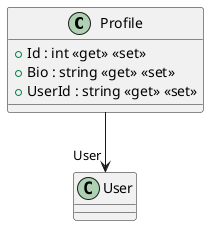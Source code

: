 @startuml
class Profile {
    + Id : int <<get>> <<set>>
    + Bio : string <<get>> <<set>>
    + UserId : string <<get>> <<set>>
}
Profile --> "User" User
@enduml
